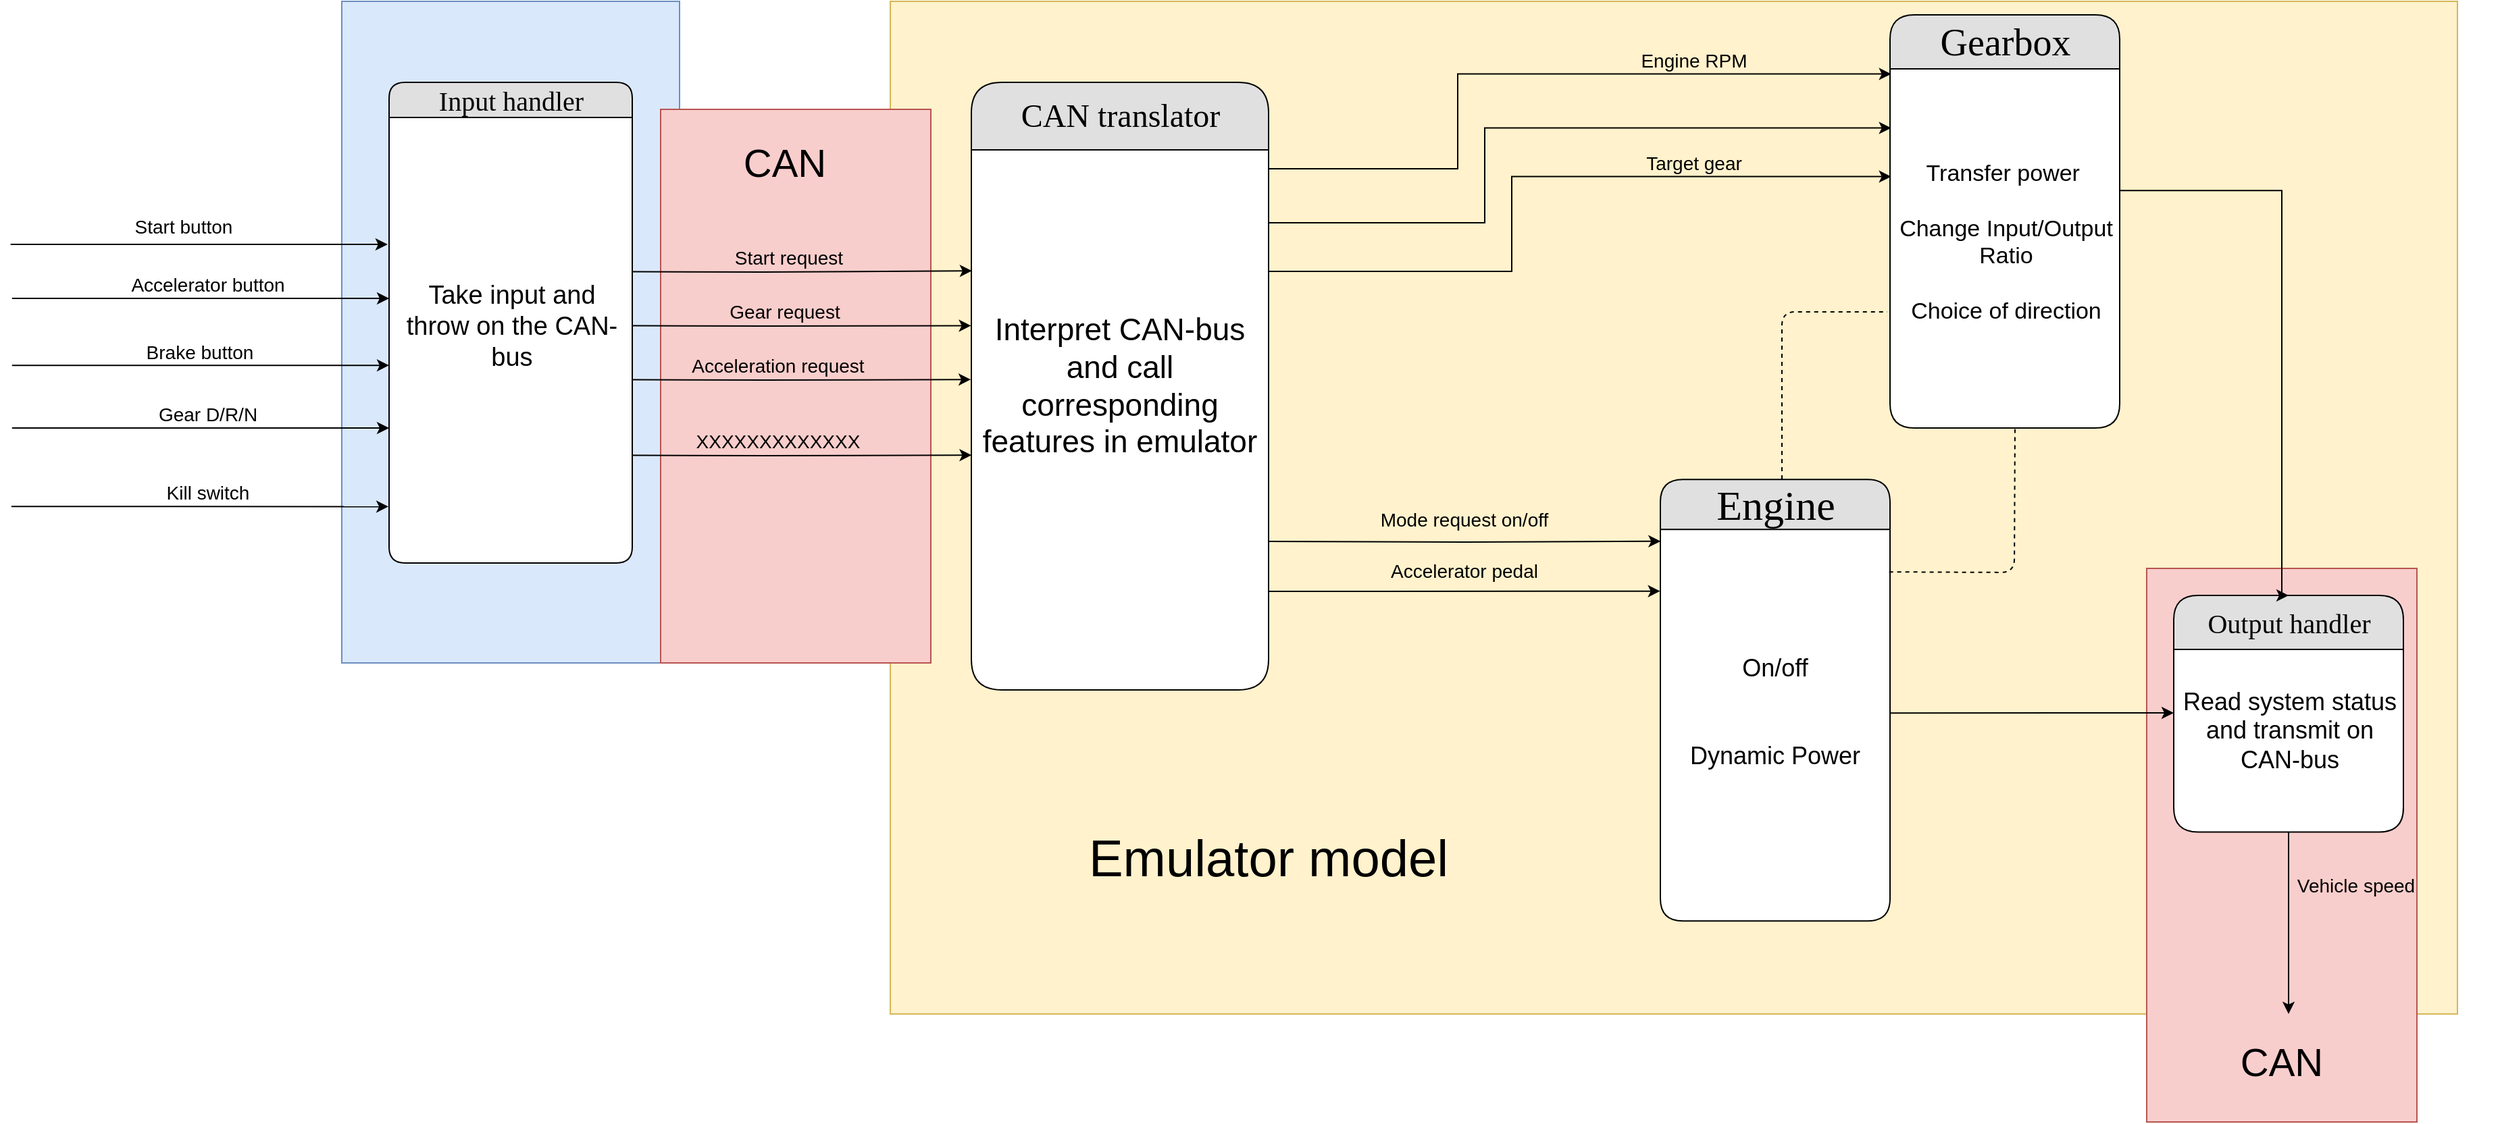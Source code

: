 <mxfile version="13.7.9" type="device"><diagram name="Page-1" id="b520641d-4fe3-3701-9064-5fc419738815"><mxGraphModel dx="3416" dy="1360" grid="1" gridSize="10" guides="1" tooltips="1" connect="1" arrows="1" fold="1" page="1" pageScale="1" pageWidth="583" pageHeight="413" background="#ffffff" math="0" shadow="0"><root><mxCell id="0"/><mxCell id="1" parent="0"/><mxCell id="2C5eNXLCnwqbDBSJWQKp-1" value="" style="whiteSpace=wrap;html=1;fillColor=#fff2cc;strokeColor=#d6b656;" parent="1" vertex="1"><mxGeometry x="-10" y="50" width="1160" height="750" as="geometry"/></mxCell><mxCell id="OwTBeFlC6Q1bWwKbPNci-23" value="" style="rounded=0;whiteSpace=wrap;html=1;fillColor=#f8cecc;strokeColor=#b85450;" vertex="1" parent="1"><mxGeometry x="920" y="470" width="200" height="410" as="geometry"/></mxCell><mxCell id="OwTBeFlC6Q1bWwKbPNci-24" value="&lt;font style=&quot;font-size: 29px&quot;&gt;CAN&lt;/font&gt;" style="text;html=1;strokeColor=none;fillColor=none;align=center;verticalAlign=middle;whiteSpace=wrap;rounded=0;" vertex="1" parent="1"><mxGeometry x="1010" y="490" width="40" height="20" as="geometry"/></mxCell><mxCell id="2C5eNXLCnwqbDBSJWQKp-3" value="" style="rounded=0;whiteSpace=wrap;html=1;fillColor=#dae8fc;strokeColor=#6c8ebf;" parent="1" vertex="1"><mxGeometry x="-416" y="50" width="250" height="490" as="geometry"/></mxCell><mxCell id="OwTBeFlC6Q1bWwKbPNci-15" value="" style="rounded=0;whiteSpace=wrap;html=1;fillColor=#f8cecc;strokeColor=#b85450;" vertex="1" parent="1"><mxGeometry x="-180" y="130" width="200" height="410" as="geometry"/></mxCell><mxCell id="2C5eNXLCnwqbDBSJWQKp-2" value="&lt;font style=&quot;font-size: 38px&quot;&gt;Emulator model&lt;/font&gt;" style="text;html=1;strokeColor=none;fillColor=none;align=center;verticalAlign=middle;whiteSpace=wrap;rounded=0;" parent="1" vertex="1"><mxGeometry x="40" y="650" width="460" height="70" as="geometry"/></mxCell><mxCell id="2C5eNXLCnwqbDBSJWQKp-22" style="edgeStyle=orthogonalEdgeStyle;rounded=0;orthogonalLoop=1;jettySize=auto;html=1;exitX=1;exitY=0.5;exitDx=0;exitDy=0;entryX=-0.002;entryY=0.486;entryDx=0;entryDy=0;entryPerimeter=0;" parent="1" edge="1" target="2C5eNXLCnwqbDBSJWQKp-27"><mxGeometry relative="1" as="geometry"><mxPoint x="-258" y="330" as="sourcePoint"/><mxPoint x="21.08" y="330.024" as="targetPoint"/></mxGeometry></mxCell><mxCell id="2C5eNXLCnwqbDBSJWQKp-23" value="&lt;font style=&quot;font-size: 14px&quot;&gt;Acceleration request&lt;/font&gt;" style="text;html=1;strokeColor=none;fillColor=none;align=center;verticalAlign=middle;whiteSpace=wrap;rounded=0;" parent="1" vertex="1"><mxGeometry x="-198" y="310" width="210" height="20" as="geometry"/></mxCell><mxCell id="2C5eNXLCnwqbDBSJWQKp-25" value="&lt;font style=&quot;font-size: 24px&quot;&gt;CAN translator&lt;/font&gt;" style="swimlane;html=1;fontStyle=0;childLayout=stackLayout;horizontal=1;startSize=50;fillColor=#e0e0e0;horizontalStack=0;resizeParent=1;resizeLast=0;collapsible=1;marginBottom=0;swimlaneFillColor=#ffffff;align=center;rounded=1;shadow=0;comic=0;labelBackgroundColor=none;strokeWidth=1;fontFamily=Verdana;fontSize=12" parent="1" vertex="1"><mxGeometry x="50" y="110" width="220" height="450" as="geometry"><mxRectangle x="560" y="460" width="70" height="26" as="alternateBounds"/></mxGeometry></mxCell><mxCell id="2C5eNXLCnwqbDBSJWQKp-27" value="&lt;font style=&quot;font-size: 23px&quot;&gt;Interpret CAN-bus and call corresponding features in emulator&lt;/font&gt;" style="text;html=1;strokeColor=none;fillColor=none;align=center;verticalAlign=middle;whiteSpace=wrap;rounded=0;" parent="2C5eNXLCnwqbDBSJWQKp-25" vertex="1"><mxGeometry y="50" width="220" height="350" as="geometry"/></mxCell><mxCell id="21ea969265ad0168-22" value="&lt;font style=&quot;font-size: 28px&quot;&gt;Gearbox&lt;/font&gt;" style="swimlane;html=1;fontStyle=0;childLayout=stackLayout;horizontal=1;startSize=40;fillColor=#e0e0e0;horizontalStack=0;resizeParent=1;resizeLast=0;collapsible=1;marginBottom=0;swimlaneFillColor=#ffffff;align=center;rounded=1;shadow=0;comic=0;labelBackgroundColor=none;strokeWidth=1;fontFamily=Verdana;fontSize=12" parent="1" vertex="1"><mxGeometry x="730" y="60" width="170" height="306" as="geometry"/></mxCell><mxCell id="yFlNt0kf9X81AIdFAEOq-8" value="&lt;div style=&quot;text-align: center ; font-size: 17px&quot;&gt;&lt;span&gt;&lt;font style=&quot;font-size: 17px&quot;&gt;&lt;br&gt;&lt;/font&gt;&lt;/span&gt;&lt;/div&gt;&lt;div style=&quot;text-align: center ; font-size: 17px&quot;&gt;&lt;br&gt;&lt;/div&gt;&lt;div style=&quot;text-align: center ; font-size: 17px&quot;&gt;&lt;br&gt;&lt;/div&gt;&lt;div style=&quot;text-align: center ; font-size: 17px&quot;&gt;&lt;span&gt;&lt;font style=&quot;font-size: 17px&quot;&gt;Transfer power&amp;nbsp;&lt;/font&gt;&lt;/span&gt;&lt;/div&gt;&lt;div style=&quot;text-align: center ; font-size: 17px&quot;&gt;&lt;span&gt;&lt;font style=&quot;font-size: 17px&quot;&gt;&lt;br&gt;&lt;/font&gt;&lt;/span&gt;&lt;/div&gt;&lt;font style=&quot;font-size: 17px&quot;&gt;&lt;span&gt;&lt;div style=&quot;text-align: center&quot;&gt;&lt;span&gt;Change Input/Output Ratio&lt;/span&gt;&lt;/div&gt;&lt;div style=&quot;text-align: center&quot;&gt;&lt;span&gt;&lt;br&gt;&lt;/span&gt;&lt;/div&gt;&lt;/span&gt;&lt;span&gt;&lt;div style=&quot;text-align: center&quot;&gt;&lt;span&gt;Choice of direction&lt;/span&gt;&lt;/div&gt;&lt;/span&gt;&lt;/font&gt;" style="text;html=1;strokeColor=none;fillColor=none;spacingLeft=4;spacingRight=4;whiteSpace=wrap;overflow=hidden;rotatable=0;points=[[0,0.5],[1,0.5]];portConstraint=eastwest;align=left;" parent="21ea969265ad0168-22" vertex="1"><mxGeometry y="40" width="170" height="264" as="geometry"/></mxCell><mxCell id="2C5eNXLCnwqbDBSJWQKp-31" style="edgeStyle=orthogonalEdgeStyle;rounded=0;orthogonalLoop=1;jettySize=auto;html=1;exitX=1;exitY=0.5;exitDx=0;exitDy=0;entryX=0.001;entryY=0.646;entryDx=0;entryDy=0;entryPerimeter=0;" parent="1" edge="1" target="2C5eNXLCnwqbDBSJWQKp-27"><mxGeometry relative="1" as="geometry"><mxPoint x="-258" y="386" as="sourcePoint"/><mxPoint x="21.08" y="386.024" as="targetPoint"/></mxGeometry></mxCell><mxCell id="2C5eNXLCnwqbDBSJWQKp-32" value="&lt;span style=&quot;font-size: 14px&quot;&gt;XXXXXXXXXXXXX&lt;/span&gt;" style="text;html=1;strokeColor=none;fillColor=none;align=center;verticalAlign=middle;whiteSpace=wrap;rounded=0;" parent="1" vertex="1"><mxGeometry x="-198" y="366" width="210" height="20" as="geometry"/></mxCell><mxCell id="2C5eNXLCnwqbDBSJWQKp-33" style="edgeStyle=orthogonalEdgeStyle;rounded=0;orthogonalLoop=1;jettySize=auto;html=1;exitX=1;exitY=0.5;exitDx=0;exitDy=0;entryX=-0.001;entryY=0.372;entryDx=0;entryDy=0;entryPerimeter=0;" parent="1" edge="1" target="2C5eNXLCnwqbDBSJWQKp-27"><mxGeometry relative="1" as="geometry"><mxPoint x="-258" y="290" as="sourcePoint"/><mxPoint x="21.08" y="290.024" as="targetPoint"/></mxGeometry></mxCell><mxCell id="2C5eNXLCnwqbDBSJWQKp-34" value="&lt;font style=&quot;font-size: 14px&quot;&gt;Gear request&lt;/font&gt;" style="text;html=1;strokeColor=none;fillColor=none;align=center;verticalAlign=middle;whiteSpace=wrap;rounded=0;" parent="1" vertex="1"><mxGeometry x="-193" y="270" width="210" height="20" as="geometry"/></mxCell><mxCell id="2C5eNXLCnwqbDBSJWQKp-35" style="edgeStyle=orthogonalEdgeStyle;rounded=0;orthogonalLoop=1;jettySize=auto;html=1;exitX=1;exitY=0.5;exitDx=0;exitDy=0;entryX=0.002;entryY=0.256;entryDx=0;entryDy=0;entryPerimeter=0;" parent="1" edge="1" target="2C5eNXLCnwqbDBSJWQKp-27"><mxGeometry relative="1" as="geometry"><mxPoint x="-259.08" y="250" as="sourcePoint"/><mxPoint x="20.0" y="250.024" as="targetPoint"/></mxGeometry></mxCell><mxCell id="2C5eNXLCnwqbDBSJWQKp-36" value="&lt;font style=&quot;font-size: 14px&quot;&gt;Start request&lt;/font&gt;" style="text;html=1;strokeColor=none;fillColor=none;align=center;verticalAlign=middle;whiteSpace=wrap;rounded=0;" parent="1" vertex="1"><mxGeometry x="-190" y="230" width="210" height="20" as="geometry"/></mxCell><mxCell id="2C5eNXLCnwqbDBSJWQKp-38" style="edgeStyle=orthogonalEdgeStyle;rounded=0;orthogonalLoop=1;jettySize=auto;html=1;entryX=0.005;entryY=0.128;entryDx=0;entryDy=0;entryPerimeter=0;" parent="1" edge="1"><mxGeometry relative="1" as="geometry"><mxPoint x="270" y="174" as="sourcePoint"/><mxPoint x="730.85" y="103.792" as="targetPoint"/><Array as="points"><mxPoint x="270" y="174"/><mxPoint x="410" y="174"/><mxPoint x="410" y="104"/></Array></mxGeometry></mxCell><mxCell id="2C5eNXLCnwqbDBSJWQKp-39" value="&lt;font style=&quot;font-size: 14px&quot;&gt;Engine RPM&lt;/font&gt;" style="text;html=1;strokeColor=none;fillColor=none;align=center;verticalAlign=middle;whiteSpace=wrap;rounded=0;" parent="1" vertex="1"><mxGeometry x="480" y="84" width="210" height="20" as="geometry"/></mxCell><mxCell id="2C5eNXLCnwqbDBSJWQKp-40" style="edgeStyle=orthogonalEdgeStyle;rounded=0;orthogonalLoop=1;jettySize=auto;html=1;entryX=0.005;entryY=0.128;entryDx=0;entryDy=0;entryPerimeter=0;" parent="1" edge="1"><mxGeometry relative="1" as="geometry"><mxPoint x="270" y="214" as="sourcePoint"/><mxPoint x="730.85" y="143.792" as="targetPoint"/><Array as="points"><mxPoint x="270" y="214"/><mxPoint x="430" y="214"/><mxPoint x="430" y="144"/></Array></mxGeometry></mxCell><mxCell id="2C5eNXLCnwqbDBSJWQKp-42" style="edgeStyle=orthogonalEdgeStyle;rounded=0;orthogonalLoop=1;jettySize=auto;html=1;entryX=0.005;entryY=0.128;entryDx=0;entryDy=0;entryPerimeter=0;" parent="1" edge="1"><mxGeometry relative="1" as="geometry"><mxPoint x="270.0" y="250.0" as="sourcePoint"/><mxPoint x="730.85" y="179.792" as="targetPoint"/><Array as="points"><mxPoint x="450" y="250"/><mxPoint x="450" y="180"/></Array></mxGeometry></mxCell><mxCell id="2C5eNXLCnwqbDBSJWQKp-43" value="&lt;font style=&quot;font-size: 14px&quot;&gt;Target gear&lt;/font&gt;" style="text;html=1;strokeColor=none;fillColor=none;align=center;verticalAlign=middle;whiteSpace=wrap;rounded=0;" parent="1" vertex="1"><mxGeometry x="480" y="160" width="210" height="20" as="geometry"/></mxCell><mxCell id="2C5eNXLCnwqbDBSJWQKp-56" style="edgeStyle=orthogonalEdgeStyle;rounded=0;orthogonalLoop=1;jettySize=auto;html=1;entryX=0.001;entryY=0.033;entryDx=0;entryDy=0;entryPerimeter=0;" parent="1" edge="1" target="21ea969265ad0168-11"><mxGeometry relative="1" as="geometry"><mxPoint x="270" y="450" as="sourcePoint"/><mxPoint x="730" y="450" as="targetPoint"/><Array as="points"/></mxGeometry></mxCell><mxCell id="2C5eNXLCnwqbDBSJWQKp-57" value="&lt;font style=&quot;font-size: 14px&quot;&gt;Mode request on/off&lt;/font&gt;" style="text;html=1;strokeColor=none;fillColor=none;align=center;verticalAlign=middle;whiteSpace=wrap;rounded=0;" parent="1" vertex="1"><mxGeometry x="310" y="424.17" width="210" height="20" as="geometry"/></mxCell><mxCell id="2C5eNXLCnwqbDBSJWQKp-60" style="edgeStyle=orthogonalEdgeStyle;rounded=0;orthogonalLoop=1;jettySize=auto;html=1;entryX=-0.001;entryY=0.173;entryDx=0;entryDy=0;entryPerimeter=0;" parent="1" edge="1" target="21ea969265ad0168-11"><mxGeometry relative="1" as="geometry"><mxPoint x="270" y="487" as="sourcePoint"/><mxPoint x="540" y="488" as="targetPoint"/><Array as="points"><mxPoint x="270" y="487"/><mxPoint x="540" y="487"/></Array></mxGeometry></mxCell><mxCell id="2C5eNXLCnwqbDBSJWQKp-61" value="&lt;font style=&quot;font-size: 14px&quot;&gt;Accelerator pedal&lt;/font&gt;" style="text;html=1;strokeColor=none;fillColor=none;align=center;verticalAlign=middle;whiteSpace=wrap;rounded=0;" parent="1" vertex="1"><mxGeometry x="310" y="462" width="210" height="20" as="geometry"/></mxCell><mxCell id="2C5eNXLCnwqbDBSJWQKp-70" value="&lt;font style=&quot;font-size: 14px&quot;&gt;Vehicle speed&lt;/font&gt;" style="text;html=1;strokeColor=none;fillColor=none;align=center;verticalAlign=middle;whiteSpace=wrap;rounded=0;" parent="1" vertex="1"><mxGeometry x="970" y="690" width="210" height="30" as="geometry"/></mxCell><mxCell id="21ea969265ad0168-6" value="&lt;font style=&quot;font-size: 20px&quot;&gt;Input handler&lt;/font&gt;" style="swimlane;html=1;fontStyle=0;childLayout=stackLayout;horizontal=1;startSize=26;fillColor=#e0e0e0;horizontalStack=0;resizeParent=1;resizeLast=0;collapsible=1;marginBottom=0;swimlaneFillColor=#ffffff;align=center;rounded=1;shadow=0;comic=0;labelBackgroundColor=none;strokeWidth=1;fontFamily=Verdana;fontSize=12" parent="1" vertex="1"><mxGeometry x="-381" y="110" width="180" height="356" as="geometry"/></mxCell><mxCell id="21ea969265ad0168-7" value="&lt;div style=&quot;text-align: center&quot;&gt;&lt;span style=&quot;font-size: 19px&quot;&gt;&lt;br&gt;&lt;/span&gt;&lt;/div&gt;&lt;div style=&quot;text-align: center&quot;&gt;&lt;span style=&quot;font-size: 19px&quot;&gt;&lt;br&gt;&lt;/span&gt;&lt;/div&gt;&lt;div style=&quot;text-align: center&quot;&gt;&lt;span style=&quot;font-size: 19px&quot;&gt;&lt;br&gt;&lt;/span&gt;&lt;/div&gt;&lt;div style=&quot;text-align: center&quot;&gt;&lt;span style=&quot;font-size: 19px&quot;&gt;&lt;br&gt;&lt;/span&gt;&lt;/div&gt;&lt;div style=&quot;text-align: center&quot;&gt;&lt;span style=&quot;font-size: 19px&quot;&gt;&lt;br&gt;&lt;/span&gt;&lt;/div&gt;&lt;div style=&quot;text-align: center&quot;&gt;&lt;span style=&quot;font-size: 19px&quot;&gt;Take input and throw on the CAN-bus&lt;/span&gt;&lt;/div&gt;" style="text;html=1;strokeColor=none;fillColor=none;spacingLeft=4;spacingRight=4;whiteSpace=wrap;overflow=hidden;rotatable=0;points=[[0,0.5],[1,0.5]];portConstraint=eastwest;" parent="21ea969265ad0168-6" vertex="1"><mxGeometry y="26" width="180" height="324" as="geometry"/></mxCell><mxCell id="OwTBeFlC6Q1bWwKbPNci-2" style="edgeStyle=orthogonalEdgeStyle;rounded=0;orthogonalLoop=1;jettySize=auto;html=1;exitX=1;exitY=0.5;exitDx=0;exitDy=0;entryX=0.006;entryY=0.471;entryDx=0;entryDy=0;entryPerimeter=0;" edge="1" parent="1"><mxGeometry relative="1" as="geometry"><mxPoint x="-660.08" y="366" as="sourcePoint"/><mxPoint x="-381.0" y="366.024" as="targetPoint"/></mxGeometry></mxCell><mxCell id="OwTBeFlC6Q1bWwKbPNci-3" style="edgeStyle=orthogonalEdgeStyle;rounded=0;orthogonalLoop=1;jettySize=auto;html=1;exitX=1;exitY=0.5;exitDx=0;exitDy=0;entryX=0.006;entryY=0.471;entryDx=0;entryDy=0;entryPerimeter=0;" edge="1" parent="1"><mxGeometry relative="1" as="geometry"><mxPoint x="-660.08" y="270" as="sourcePoint"/><mxPoint x="-381.0" y="270.024" as="targetPoint"/></mxGeometry></mxCell><mxCell id="OwTBeFlC6Q1bWwKbPNci-4" style="edgeStyle=orthogonalEdgeStyle;rounded=0;orthogonalLoop=1;jettySize=auto;html=1;exitX=1;exitY=0.5;exitDx=0;exitDy=0;entryX=0.006;entryY=0.471;entryDx=0;entryDy=0;entryPerimeter=0;" edge="1" parent="1"><mxGeometry relative="1" as="geometry"><mxPoint x="-661.16" y="230" as="sourcePoint"/><mxPoint x="-382.08" y="230.024" as="targetPoint"/></mxGeometry></mxCell><mxCell id="OwTBeFlC6Q1bWwKbPNci-5" style="edgeStyle=orthogonalEdgeStyle;rounded=0;orthogonalLoop=1;jettySize=auto;html=1;exitX=1;exitY=0.5;exitDx=0;exitDy=0;entryX=0.006;entryY=0.471;entryDx=0;entryDy=0;entryPerimeter=0;" edge="1" parent="1"><mxGeometry relative="1" as="geometry"><mxPoint x="-660.08" y="319.58" as="sourcePoint"/><mxPoint x="-381" y="319.604" as="targetPoint"/></mxGeometry></mxCell><mxCell id="OwTBeFlC6Q1bWwKbPNci-6" value="&lt;font style=&quot;font-size: 14px&quot;&gt;Start button&lt;/font&gt;" style="text;html=1;strokeColor=none;fillColor=none;align=center;verticalAlign=middle;whiteSpace=wrap;rounded=0;" vertex="1" parent="1"><mxGeometry x="-638" y="207" width="210" height="20" as="geometry"/></mxCell><mxCell id="OwTBeFlC6Q1bWwKbPNci-7" value="&lt;font style=&quot;font-size: 14px&quot;&gt;Accelerator button&lt;/font&gt;" style="text;html=1;strokeColor=none;fillColor=none;align=center;verticalAlign=middle;whiteSpace=wrap;rounded=0;" vertex="1" parent="1"><mxGeometry x="-620" y="250" width="210" height="20" as="geometry"/></mxCell><mxCell id="OwTBeFlC6Q1bWwKbPNci-9" value="&lt;font style=&quot;font-size: 14px&quot;&gt;Brake button&lt;/font&gt;" style="text;html=1;strokeColor=none;fillColor=none;align=center;verticalAlign=middle;whiteSpace=wrap;rounded=0;" vertex="1" parent="1"><mxGeometry x="-626" y="300" width="210" height="20" as="geometry"/></mxCell><mxCell id="OwTBeFlC6Q1bWwKbPNci-10" value="&lt;font style=&quot;font-size: 14px&quot;&gt;Gear D/R/N&lt;/font&gt;" style="text;html=1;strokeColor=none;fillColor=none;align=center;verticalAlign=middle;whiteSpace=wrap;rounded=0;" vertex="1" parent="1"><mxGeometry x="-620" y="346" width="210" height="20" as="geometry"/></mxCell><mxCell id="OwTBeFlC6Q1bWwKbPNci-13" style="edgeStyle=orthogonalEdgeStyle;rounded=0;orthogonalLoop=1;jettySize=auto;html=1;exitX=1;exitY=0.5;exitDx=0;exitDy=0;entryX=0.006;entryY=0.471;entryDx=0;entryDy=0;entryPerimeter=0;" edge="1" parent="1"><mxGeometry relative="1" as="geometry"><mxPoint x="-660.54" y="424.17" as="sourcePoint"/><mxPoint x="-381.46" y="424.194" as="targetPoint"/></mxGeometry></mxCell><mxCell id="OwTBeFlC6Q1bWwKbPNci-14" value="&lt;span style=&quot;font-size: 14px&quot;&gt;Kill switch&lt;/span&gt;" style="text;html=1;strokeColor=none;fillColor=none;align=center;verticalAlign=middle;whiteSpace=wrap;rounded=0;" vertex="1" parent="1"><mxGeometry x="-620.46" y="404.17" width="210" height="20" as="geometry"/></mxCell><mxCell id="OwTBeFlC6Q1bWwKbPNci-16" value="&lt;font style=&quot;font-size: 29px&quot;&gt;CAN&lt;/font&gt;" style="text;html=1;strokeColor=none;fillColor=none;align=center;verticalAlign=middle;whiteSpace=wrap;rounded=0;" vertex="1" parent="1"><mxGeometry x="-108" y="160" width="40" height="20" as="geometry"/></mxCell><mxCell id="21ea969265ad0168-10" value="&lt;font style=&quot;font-size: 31px&quot;&gt;Engine&lt;/font&gt;" style="swimlane;html=1;fontStyle=0;childLayout=stackLayout;horizontal=1;startSize=37;fillColor=#e0e0e0;horizontalStack=0;resizeParent=1;resizeLast=0;collapsible=1;marginBottom=0;swimlaneFillColor=#ffffff;align=center;rounded=1;shadow=0;comic=0;labelBackgroundColor=none;strokeWidth=1;fontFamily=Verdana;fontSize=12" parent="1" vertex="1"><mxGeometry x="560" y="404.17" width="170" height="327" as="geometry"/></mxCell><mxCell id="OwTBeFlC6Q1bWwKbPNci-19" value="" style="endArrow=none;dashed=1;html=1;" edge="1" parent="21ea969265ad0168-10"><mxGeometry width="50" height="50" relative="1" as="geometry"><mxPoint x="90" y="-0.17" as="sourcePoint"/><mxPoint x="168" y="-124.17" as="targetPoint"/><Array as="points"><mxPoint x="90" y="-124.17"/></Array></mxGeometry></mxCell><mxCell id="21ea969265ad0168-11" value="&lt;div&gt;&lt;span style=&quot;font-size: 18px&quot;&gt;&lt;br&gt;&lt;/span&gt;&lt;/div&gt;&lt;div&gt;&lt;span style=&quot;font-size: 18px&quot;&gt;&lt;br&gt;&lt;/span&gt;&lt;/div&gt;&lt;div&gt;&lt;span style=&quot;font-size: 18px&quot;&gt;&lt;br&gt;&lt;/span&gt;&lt;/div&gt;&lt;div&gt;&lt;span style=&quot;font-size: 18px&quot;&gt;&lt;br&gt;&lt;/span&gt;&lt;/div&gt;&lt;div&gt;&lt;span style=&quot;font-size: 18px&quot;&gt;On/off&lt;/span&gt;&lt;span style=&quot;font-size: 18px&quot;&gt;&lt;br&gt;&lt;/span&gt;&lt;/div&gt;&lt;div&gt;&lt;span style=&quot;font-size: 18px&quot;&gt;&lt;br&gt;&lt;/span&gt;&lt;/div&gt;&lt;div&gt;&lt;span style=&quot;font-size: 18px&quot;&gt;&lt;br&gt;&lt;/span&gt;&lt;/div&gt;&lt;div&gt;&lt;span style=&quot;font-size: 18px&quot;&gt;Dynamic Power&lt;/span&gt;&lt;/div&gt;&lt;div&gt;&lt;br&gt;&lt;/div&gt;&lt;br&gt;&lt;div&gt;&lt;br&gt;&lt;/div&gt;" style="text;html=1;strokeColor=none;fillColor=none;spacingLeft=4;spacingRight=4;whiteSpace=wrap;overflow=hidden;rotatable=0;points=[[0,0.5],[1,0.5]];portConstraint=eastwest;align=center;" parent="21ea969265ad0168-10" vertex="1"><mxGeometry y="37" width="170" height="264" as="geometry"/></mxCell><mxCell id="OwTBeFlC6Q1bWwKbPNci-18" value="" style="endArrow=none;dashed=1;html=1;exitX=0.996;exitY=0.119;exitDx=0;exitDy=0;entryX=0.544;entryY=1.011;entryDx=0;entryDy=0;entryPerimeter=0;exitPerimeter=0;" edge="1" parent="1" source="21ea969265ad0168-11" target="yFlNt0kf9X81AIdFAEOq-8"><mxGeometry width="50" height="50" relative="1" as="geometry"><mxPoint x="780" y="390" as="sourcePoint"/><mxPoint x="820" y="370" as="targetPoint"/><Array as="points"><mxPoint x="822" y="473"/></Array></mxGeometry></mxCell><mxCell id="21ea969265ad0168-26" value="&lt;font style=&quot;font-size: 20px&quot;&gt;Output handler&lt;/font&gt;" style="swimlane;html=1;fontStyle=0;childLayout=stackLayout;horizontal=1;startSize=40;fillColor=#e0e0e0;horizontalStack=0;resizeParent=1;resizeLast=0;collapsible=1;marginBottom=0;swimlaneFillColor=#ffffff;align=center;rounded=1;shadow=0;comic=0;labelBackgroundColor=none;strokeWidth=1;fontFamily=Verdana;fontSize=12" parent="1" vertex="1"><mxGeometry x="940" y="490" width="170" height="175.31" as="geometry"><mxRectangle x="560" y="460" width="70" height="26" as="alternateBounds"/></mxGeometry></mxCell><mxCell id="21ea969265ad0168-27" value="&lt;div style=&quot;text-align: center&quot;&gt;&lt;span style=&quot;font-size: 18px&quot;&gt;&lt;br&gt;&lt;/span&gt;&lt;/div&gt;&lt;div style=&quot;text-align: center&quot;&gt;&lt;span style=&quot;font-size: 18px&quot;&gt;Read system status and transmit on CAN-bus&lt;/span&gt;&lt;/div&gt;" style="text;html=1;strokeColor=none;fillColor=none;spacingLeft=4;spacingRight=4;whiteSpace=wrap;overflow=hidden;rotatable=0;points=[[0,0.5],[1,0.5]];portConstraint=eastwest;" parent="21ea969265ad0168-26" vertex="1"><mxGeometry y="40" width="170" height="130" as="geometry"/></mxCell><mxCell id="OwTBeFlC6Q1bWwKbPNci-21" style="edgeStyle=orthogonalEdgeStyle;rounded=0;orthogonalLoop=1;jettySize=auto;html=1;" edge="1" parent="1"><mxGeometry relative="1" as="geometry"><mxPoint x="730" y="577.1" as="sourcePoint"/><mxPoint x="940" y="577" as="targetPoint"/><Array as="points"><mxPoint x="730" y="577.1"/><mxPoint x="1000" y="577.1"/></Array></mxGeometry></mxCell><mxCell id="OwTBeFlC6Q1bWwKbPNci-22" style="edgeStyle=orthogonalEdgeStyle;rounded=0;orthogonalLoop=1;jettySize=auto;html=1;entryX=0.5;entryY=0;entryDx=0;entryDy=0;" edge="1" parent="1" target="21ea969265ad0168-26"><mxGeometry relative="1" as="geometry"><mxPoint x="900.0" y="190.1" as="sourcePoint"/><mxPoint x="1110.0" y="190" as="targetPoint"/><Array as="points"><mxPoint x="1020" y="190"/></Array></mxGeometry></mxCell><mxCell id="OwTBeFlC6Q1bWwKbPNci-25" value="" style="endArrow=classic;html=1;exitX=0.5;exitY=1;exitDx=0;exitDy=0;" edge="1" parent="1" source="21ea969265ad0168-26"><mxGeometry width="50" height="50" relative="1" as="geometry"><mxPoint x="1030" y="760" as="sourcePoint"/><mxPoint x="1025" y="800" as="targetPoint"/></mxGeometry></mxCell><mxCell id="OwTBeFlC6Q1bWwKbPNci-26" value="&lt;font style=&quot;font-size: 29px&quot;&gt;CAN&lt;/font&gt;" style="text;html=1;strokeColor=none;fillColor=none;align=center;verticalAlign=middle;whiteSpace=wrap;rounded=0;" vertex="1" parent="1"><mxGeometry x="1000" y="826" width="40" height="20" as="geometry"/></mxCell></root></mxGraphModel></diagram></mxfile>